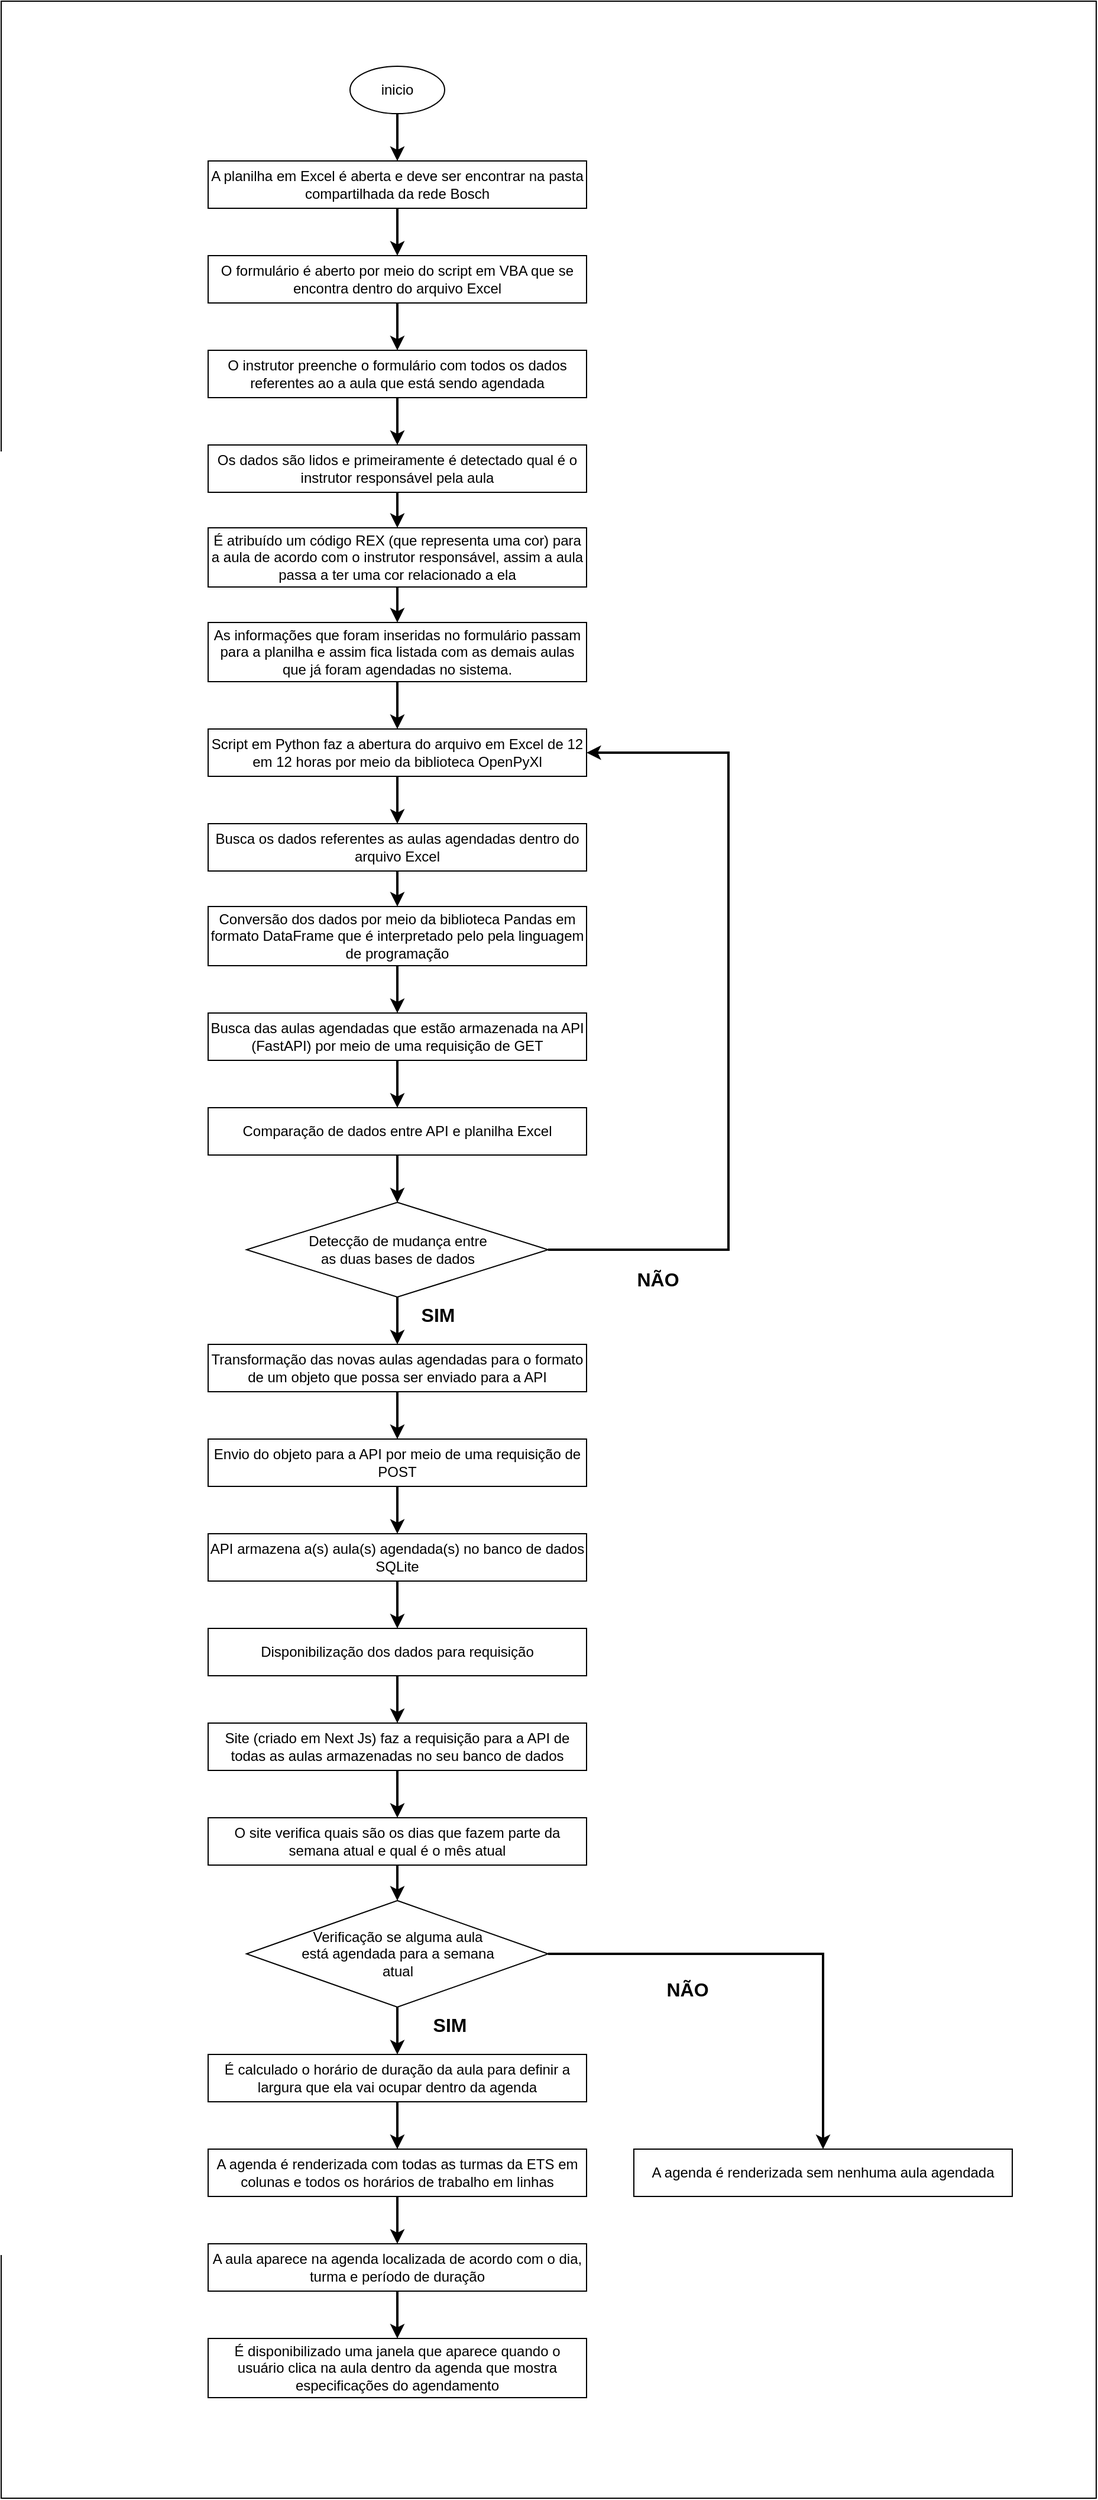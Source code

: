 <mxfile version="21.6.6" type="device">
  <diagram name="Página-1" id="rc1Bp2-EuoJKdFO09NEM">
    <mxGraphModel dx="934" dy="591" grid="1" gridSize="10" guides="1" tooltips="1" connect="1" arrows="1" fold="1" page="1" pageScale="1" pageWidth="827" pageHeight="1169" math="0" shadow="0">
      <root>
        <mxCell id="0" />
        <mxCell id="1" parent="0" />
        <mxCell id="sCkKfZELMnCLLn8VMU1E-67" value="" style="rounded=0;whiteSpace=wrap;html=1;" vertex="1" parent="1">
          <mxGeometry x="315" y="65" width="926" height="2110" as="geometry" />
        </mxCell>
        <mxCell id="sCkKfZELMnCLLn8VMU1E-8" value="" style="edgeStyle=orthogonalEdgeStyle;rounded=0;orthogonalLoop=1;jettySize=auto;html=1;strokeWidth=2;" edge="1" parent="1" source="sCkKfZELMnCLLn8VMU1E-1" target="sCkKfZELMnCLLn8VMU1E-2">
          <mxGeometry relative="1" as="geometry" />
        </mxCell>
        <mxCell id="sCkKfZELMnCLLn8VMU1E-1" value="inicio" style="ellipse;whiteSpace=wrap;html=1;" vertex="1" parent="1">
          <mxGeometry x="610" y="120" width="80" height="40" as="geometry" />
        </mxCell>
        <mxCell id="sCkKfZELMnCLLn8VMU1E-9" value="" style="edgeStyle=orthogonalEdgeStyle;rounded=0;orthogonalLoop=1;jettySize=auto;html=1;strokeWidth=2;" edge="1" parent="1" source="sCkKfZELMnCLLn8VMU1E-2" target="sCkKfZELMnCLLn8VMU1E-3">
          <mxGeometry relative="1" as="geometry" />
        </mxCell>
        <mxCell id="sCkKfZELMnCLLn8VMU1E-2" value="A planilha em Excel é aberta e deve ser encontrar na pasta compartilhada da rede Bosch" style="rounded=0;whiteSpace=wrap;html=1;" vertex="1" parent="1">
          <mxGeometry x="490" y="200" width="320" height="40" as="geometry" />
        </mxCell>
        <mxCell id="sCkKfZELMnCLLn8VMU1E-10" value="" style="edgeStyle=orthogonalEdgeStyle;rounded=0;orthogonalLoop=1;jettySize=auto;html=1;strokeWidth=2;" edge="1" parent="1" source="sCkKfZELMnCLLn8VMU1E-3" target="sCkKfZELMnCLLn8VMU1E-4">
          <mxGeometry relative="1" as="geometry" />
        </mxCell>
        <mxCell id="sCkKfZELMnCLLn8VMU1E-3" value="O formulário é aberto por meio do script em VBA que se encontra dentro do arquivo Excel" style="rounded=0;whiteSpace=wrap;html=1;" vertex="1" parent="1">
          <mxGeometry x="490" y="280" width="320" height="40" as="geometry" />
        </mxCell>
        <mxCell id="sCkKfZELMnCLLn8VMU1E-12" style="edgeStyle=orthogonalEdgeStyle;rounded=0;orthogonalLoop=1;jettySize=auto;html=1;strokeWidth=2;" edge="1" parent="1" source="sCkKfZELMnCLLn8VMU1E-4" target="sCkKfZELMnCLLn8VMU1E-5">
          <mxGeometry relative="1" as="geometry" />
        </mxCell>
        <mxCell id="sCkKfZELMnCLLn8VMU1E-4" value="&lt;div&gt;O instrutor preenche o formulário com todos os dados referentes ao a aula que está sendo agendada&lt;/div&gt;" style="rounded=0;whiteSpace=wrap;html=1;" vertex="1" parent="1">
          <mxGeometry x="490" y="360" width="320" height="40" as="geometry" />
        </mxCell>
        <mxCell id="sCkKfZELMnCLLn8VMU1E-14" style="edgeStyle=orthogonalEdgeStyle;rounded=0;orthogonalLoop=1;jettySize=auto;html=1;entryX=0.5;entryY=0;entryDx=0;entryDy=0;strokeWidth=2;" edge="1" parent="1" source="sCkKfZELMnCLLn8VMU1E-5" target="sCkKfZELMnCLLn8VMU1E-6">
          <mxGeometry relative="1" as="geometry" />
        </mxCell>
        <mxCell id="sCkKfZELMnCLLn8VMU1E-5" value="Os dados são lidos e primeiramente é detectado qual é o instrutor responsável pela aula" style="rounded=0;whiteSpace=wrap;html=1;" vertex="1" parent="1">
          <mxGeometry x="490" y="440" width="320" height="40" as="geometry" />
        </mxCell>
        <mxCell id="sCkKfZELMnCLLn8VMU1E-15" style="edgeStyle=orthogonalEdgeStyle;rounded=0;orthogonalLoop=1;jettySize=auto;html=1;exitX=0.5;exitY=1;exitDx=0;exitDy=0;entryX=0.5;entryY=0;entryDx=0;entryDy=0;strokeWidth=2;" edge="1" parent="1" source="sCkKfZELMnCLLn8VMU1E-6" target="sCkKfZELMnCLLn8VMU1E-7">
          <mxGeometry relative="1" as="geometry" />
        </mxCell>
        <mxCell id="sCkKfZELMnCLLn8VMU1E-6" value="É atribuído um código REX (que representa uma cor) para a aula de acordo com o instrutor responsável, assim a aula passa a ter uma cor relacionado a ela" style="rounded=0;whiteSpace=wrap;html=1;" vertex="1" parent="1">
          <mxGeometry x="490" y="510" width="320" height="50" as="geometry" />
        </mxCell>
        <mxCell id="sCkKfZELMnCLLn8VMU1E-18" value="" style="edgeStyle=orthogonalEdgeStyle;rounded=0;orthogonalLoop=1;jettySize=auto;html=1;strokeWidth=2;entryX=0.5;entryY=0;entryDx=0;entryDy=0;" edge="1" parent="1" source="sCkKfZELMnCLLn8VMU1E-7" target="sCkKfZELMnCLLn8VMU1E-19">
          <mxGeometry relative="1" as="geometry" />
        </mxCell>
        <mxCell id="sCkKfZELMnCLLn8VMU1E-7" value="As informações que foram inseridas no formulário passam para a planilha e assim fica listada com as demais aulas que já foram agendadas no sistema." style="rounded=0;whiteSpace=wrap;html=1;" vertex="1" parent="1">
          <mxGeometry x="490" y="590" width="320" height="50" as="geometry" />
        </mxCell>
        <mxCell id="sCkKfZELMnCLLn8VMU1E-23" value="" style="edgeStyle=orthogonalEdgeStyle;rounded=0;orthogonalLoop=1;jettySize=auto;html=1;strokeWidth=2;" edge="1" parent="1" source="sCkKfZELMnCLLn8VMU1E-17" target="sCkKfZELMnCLLn8VMU1E-22">
          <mxGeometry relative="1" as="geometry" />
        </mxCell>
        <mxCell id="sCkKfZELMnCLLn8VMU1E-17" value="Busca os dados referentes as aulas agendadas dentro do arquivo Excel" style="rounded=0;whiteSpace=wrap;html=1;" vertex="1" parent="1">
          <mxGeometry x="490" y="760" width="320" height="40" as="geometry" />
        </mxCell>
        <mxCell id="sCkKfZELMnCLLn8VMU1E-20" value="" style="edgeStyle=orthogonalEdgeStyle;rounded=0;orthogonalLoop=1;jettySize=auto;html=1;strokeWidth=2;" edge="1" parent="1" source="sCkKfZELMnCLLn8VMU1E-19" target="sCkKfZELMnCLLn8VMU1E-17">
          <mxGeometry relative="1" as="geometry" />
        </mxCell>
        <mxCell id="sCkKfZELMnCLLn8VMU1E-19" value="Script em Python faz a abertura do arquivo em Excel de 12 em 12 horas por meio da biblioteca OpenPyXl" style="rounded=0;whiteSpace=wrap;html=1;" vertex="1" parent="1">
          <mxGeometry x="490" y="680" width="320" height="40" as="geometry" />
        </mxCell>
        <mxCell id="sCkKfZELMnCLLn8VMU1E-27" value="" style="edgeStyle=orthogonalEdgeStyle;rounded=0;orthogonalLoop=1;jettySize=auto;html=1;strokeWidth=2;" edge="1" parent="1" source="sCkKfZELMnCLLn8VMU1E-22" target="sCkKfZELMnCLLn8VMU1E-26">
          <mxGeometry relative="1" as="geometry" />
        </mxCell>
        <mxCell id="sCkKfZELMnCLLn8VMU1E-22" value="Conversão dos dados por meio da biblioteca Pandas em formato DataFrame que é interpretado pelo pela linguagem de programação" style="rounded=0;whiteSpace=wrap;html=1;" vertex="1" parent="1">
          <mxGeometry x="490" y="830" width="320" height="50" as="geometry" />
        </mxCell>
        <mxCell id="sCkKfZELMnCLLn8VMU1E-37" value="" style="edgeStyle=orthogonalEdgeStyle;rounded=0;orthogonalLoop=1;jettySize=auto;html=1;strokeWidth=2;" edge="1" parent="1" source="sCkKfZELMnCLLn8VMU1E-24" target="sCkKfZELMnCLLn8VMU1E-36">
          <mxGeometry relative="1" as="geometry" />
        </mxCell>
        <mxCell id="sCkKfZELMnCLLn8VMU1E-39" style="edgeStyle=orthogonalEdgeStyle;rounded=0;orthogonalLoop=1;jettySize=auto;html=1;exitX=1;exitY=0.5;exitDx=0;exitDy=0;entryX=1;entryY=0.5;entryDx=0;entryDy=0;strokeWidth=2;" edge="1" parent="1" source="sCkKfZELMnCLLn8VMU1E-24" target="sCkKfZELMnCLLn8VMU1E-19">
          <mxGeometry relative="1" as="geometry">
            <mxPoint x="880" y="1120" as="sourcePoint" />
            <mxPoint x="940" y="720" as="targetPoint" />
            <Array as="points">
              <mxPoint x="930" y="1120" />
              <mxPoint x="930" y="700" />
            </Array>
          </mxGeometry>
        </mxCell>
        <mxCell id="sCkKfZELMnCLLn8VMU1E-24" value="&lt;div&gt;Detecção de mudança entre&lt;/div&gt;&lt;div&gt;as duas bases de dados&lt;br&gt;&lt;/div&gt;" style="rhombus;whiteSpace=wrap;html=1;" vertex="1" parent="1">
          <mxGeometry x="522.5" y="1080" width="255" height="80" as="geometry" />
        </mxCell>
        <mxCell id="sCkKfZELMnCLLn8VMU1E-30" value="" style="edgeStyle=orthogonalEdgeStyle;rounded=0;orthogonalLoop=1;jettySize=auto;html=1;strokeWidth=2;" edge="1" parent="1" source="sCkKfZELMnCLLn8VMU1E-26" target="sCkKfZELMnCLLn8VMU1E-29">
          <mxGeometry relative="1" as="geometry" />
        </mxCell>
        <mxCell id="sCkKfZELMnCLLn8VMU1E-26" value="&lt;div&gt;Busca das aulas agendadas que estão armazenada na API (FastAPI) por meio de uma requisição de GET&lt;/div&gt;" style="rounded=0;whiteSpace=wrap;html=1;" vertex="1" parent="1">
          <mxGeometry x="490" y="920" width="320" height="40" as="geometry" />
        </mxCell>
        <mxCell id="sCkKfZELMnCLLn8VMU1E-31" value="" style="edgeStyle=orthogonalEdgeStyle;rounded=0;orthogonalLoop=1;jettySize=auto;html=1;" edge="1" parent="1" source="sCkKfZELMnCLLn8VMU1E-29" target="sCkKfZELMnCLLn8VMU1E-24">
          <mxGeometry relative="1" as="geometry" />
        </mxCell>
        <mxCell id="sCkKfZELMnCLLn8VMU1E-32" value="" style="edgeStyle=orthogonalEdgeStyle;rounded=0;orthogonalLoop=1;jettySize=auto;html=1;strokeWidth=2;" edge="1" parent="1" source="sCkKfZELMnCLLn8VMU1E-29" target="sCkKfZELMnCLLn8VMU1E-24">
          <mxGeometry relative="1" as="geometry" />
        </mxCell>
        <mxCell id="sCkKfZELMnCLLn8VMU1E-29" value="Comparação de dados entre API e planilha Excel" style="rounded=0;whiteSpace=wrap;html=1;" vertex="1" parent="1">
          <mxGeometry x="490" y="1000" width="320" height="40" as="geometry" />
        </mxCell>
        <mxCell id="sCkKfZELMnCLLn8VMU1E-42" value="" style="edgeStyle=orthogonalEdgeStyle;rounded=0;orthogonalLoop=1;jettySize=auto;html=1;strokeWidth=2;" edge="1" parent="1" source="sCkKfZELMnCLLn8VMU1E-36" target="sCkKfZELMnCLLn8VMU1E-41">
          <mxGeometry relative="1" as="geometry" />
        </mxCell>
        <mxCell id="sCkKfZELMnCLLn8VMU1E-36" value="Transformação das novas aulas agendadas para o formato de um objeto que possa ser enviado para a API" style="rounded=0;whiteSpace=wrap;html=1;" vertex="1" parent="1">
          <mxGeometry x="490" y="1200" width="320" height="40" as="geometry" />
        </mxCell>
        <mxCell id="sCkKfZELMnCLLn8VMU1E-38" value="&lt;font style=&quot;font-size: 16px;&quot;&gt;&lt;b&gt;SIM&lt;/b&gt;&lt;/font&gt;" style="text;html=1;align=center;verticalAlign=middle;resizable=0;points=[];autosize=1;strokeColor=none;fillColor=none;" vertex="1" parent="1">
          <mxGeometry x="659" y="1160" width="50" height="30" as="geometry" />
        </mxCell>
        <mxCell id="sCkKfZELMnCLLn8VMU1E-40" value="&lt;font style=&quot;font-size: 16px;&quot;&gt;&lt;b&gt;NÃO&lt;/b&gt;&lt;/font&gt;" style="text;html=1;align=center;verticalAlign=middle;resizable=0;points=[];autosize=1;strokeColor=none;fillColor=none;" vertex="1" parent="1">
          <mxGeometry x="840" y="1130" width="60" height="30" as="geometry" />
        </mxCell>
        <mxCell id="sCkKfZELMnCLLn8VMU1E-44" value="" style="edgeStyle=orthogonalEdgeStyle;rounded=0;orthogonalLoop=1;jettySize=auto;html=1;strokeWidth=2;" edge="1" parent="1" source="sCkKfZELMnCLLn8VMU1E-41" target="sCkKfZELMnCLLn8VMU1E-43">
          <mxGeometry relative="1" as="geometry" />
        </mxCell>
        <mxCell id="sCkKfZELMnCLLn8VMU1E-41" value="Envio do objeto para a API por meio de uma requisição de POST" style="rounded=0;whiteSpace=wrap;html=1;" vertex="1" parent="1">
          <mxGeometry x="490" y="1280" width="320" height="40" as="geometry" />
        </mxCell>
        <mxCell id="sCkKfZELMnCLLn8VMU1E-46" value="" style="edgeStyle=orthogonalEdgeStyle;rounded=0;orthogonalLoop=1;jettySize=auto;html=1;strokeWidth=2;" edge="1" parent="1" source="sCkKfZELMnCLLn8VMU1E-43" target="sCkKfZELMnCLLn8VMU1E-45">
          <mxGeometry relative="1" as="geometry" />
        </mxCell>
        <mxCell id="sCkKfZELMnCLLn8VMU1E-43" value="API armazena a(s) aula(s) agendada(s) no banco de dados SQLite" style="rounded=0;whiteSpace=wrap;html=1;" vertex="1" parent="1">
          <mxGeometry x="490" y="1360" width="320" height="40" as="geometry" />
        </mxCell>
        <mxCell id="sCkKfZELMnCLLn8VMU1E-48" value="" style="edgeStyle=orthogonalEdgeStyle;rounded=0;orthogonalLoop=1;jettySize=auto;html=1;strokeWidth=2;" edge="1" parent="1" source="sCkKfZELMnCLLn8VMU1E-45" target="sCkKfZELMnCLLn8VMU1E-47">
          <mxGeometry relative="1" as="geometry" />
        </mxCell>
        <mxCell id="sCkKfZELMnCLLn8VMU1E-45" value="Disponibilização dos dados para requisição" style="rounded=0;whiteSpace=wrap;html=1;" vertex="1" parent="1">
          <mxGeometry x="490" y="1440" width="320" height="40" as="geometry" />
        </mxCell>
        <mxCell id="sCkKfZELMnCLLn8VMU1E-50" value="" style="edgeStyle=orthogonalEdgeStyle;rounded=0;orthogonalLoop=1;jettySize=auto;html=1;strokeWidth=2;" edge="1" parent="1" source="sCkKfZELMnCLLn8VMU1E-47" target="sCkKfZELMnCLLn8VMU1E-49">
          <mxGeometry relative="1" as="geometry" />
        </mxCell>
        <mxCell id="sCkKfZELMnCLLn8VMU1E-47" value="Site (criado em Next Js) faz a requisição para a API de todas as aulas armazenadas no seu banco de dados" style="rounded=0;whiteSpace=wrap;html=1;" vertex="1" parent="1">
          <mxGeometry x="490" y="1520" width="320" height="40" as="geometry" />
        </mxCell>
        <mxCell id="sCkKfZELMnCLLn8VMU1E-53" value="" style="edgeStyle=orthogonalEdgeStyle;rounded=0;orthogonalLoop=1;jettySize=auto;html=1;strokeWidth=2;" edge="1" parent="1" source="sCkKfZELMnCLLn8VMU1E-49" target="sCkKfZELMnCLLn8VMU1E-52">
          <mxGeometry relative="1" as="geometry" />
        </mxCell>
        <mxCell id="sCkKfZELMnCLLn8VMU1E-49" value="O site verifica quais são os dias que fazem parte da semana atual e qual é o mês atual" style="rounded=0;whiteSpace=wrap;html=1;" vertex="1" parent="1">
          <mxGeometry x="490" y="1600" width="320" height="40" as="geometry" />
        </mxCell>
        <mxCell id="sCkKfZELMnCLLn8VMU1E-55" value="" style="edgeStyle=orthogonalEdgeStyle;rounded=0;orthogonalLoop=1;jettySize=auto;html=1;strokeWidth=2;" edge="1" parent="1" source="sCkKfZELMnCLLn8VMU1E-52" target="sCkKfZELMnCLLn8VMU1E-54">
          <mxGeometry relative="1" as="geometry" />
        </mxCell>
        <mxCell id="sCkKfZELMnCLLn8VMU1E-65" style="edgeStyle=orthogonalEdgeStyle;rounded=0;orthogonalLoop=1;jettySize=auto;html=1;exitX=1;exitY=0.5;exitDx=0;exitDy=0;strokeWidth=2;" edge="1" parent="1" source="sCkKfZELMnCLLn8VMU1E-52" target="sCkKfZELMnCLLn8VMU1E-62">
          <mxGeometry relative="1" as="geometry" />
        </mxCell>
        <mxCell id="sCkKfZELMnCLLn8VMU1E-52" value="&lt;div&gt;Verificação se alguma aula&lt;/div&gt;&lt;div&gt;está agendada para a semana&lt;/div&gt;&lt;div&gt;atual&lt;br&gt;&lt;/div&gt;" style="rhombus;whiteSpace=wrap;html=1;" vertex="1" parent="1">
          <mxGeometry x="522.5" y="1670" width="255" height="90" as="geometry" />
        </mxCell>
        <mxCell id="sCkKfZELMnCLLn8VMU1E-58" value="" style="edgeStyle=orthogonalEdgeStyle;rounded=0;orthogonalLoop=1;jettySize=auto;html=1;strokeWidth=2;" edge="1" parent="1" source="sCkKfZELMnCLLn8VMU1E-54" target="sCkKfZELMnCLLn8VMU1E-57">
          <mxGeometry relative="1" as="geometry" />
        </mxCell>
        <mxCell id="sCkKfZELMnCLLn8VMU1E-54" value="É calculado o horário de duração da aula para definir a largura que ela vai ocupar dentro da agenda" style="rounded=0;whiteSpace=wrap;html=1;" vertex="1" parent="1">
          <mxGeometry x="490" y="1800" width="320" height="40" as="geometry" />
        </mxCell>
        <mxCell id="sCkKfZELMnCLLn8VMU1E-56" value="&lt;font style=&quot;font-size: 16px;&quot;&gt;&lt;b&gt;SIM&lt;/b&gt;&lt;/font&gt;" style="text;html=1;align=center;verticalAlign=middle;resizable=0;points=[];autosize=1;strokeColor=none;fillColor=none;" vertex="1" parent="1">
          <mxGeometry x="669" y="1760" width="50" height="30" as="geometry" />
        </mxCell>
        <mxCell id="sCkKfZELMnCLLn8VMU1E-60" value="" style="edgeStyle=orthogonalEdgeStyle;rounded=0;orthogonalLoop=1;jettySize=auto;html=1;strokeWidth=2;" edge="1" parent="1" source="sCkKfZELMnCLLn8VMU1E-57" target="sCkKfZELMnCLLn8VMU1E-59">
          <mxGeometry relative="1" as="geometry" />
        </mxCell>
        <mxCell id="sCkKfZELMnCLLn8VMU1E-57" value="A agenda é renderizada com todas as turmas da ETS em colunas e todos os horários de trabalho em linhas" style="rounded=0;whiteSpace=wrap;html=1;" vertex="1" parent="1">
          <mxGeometry x="490" y="1880" width="320" height="40" as="geometry" />
        </mxCell>
        <mxCell id="sCkKfZELMnCLLn8VMU1E-64" value="" style="edgeStyle=orthogonalEdgeStyle;rounded=0;orthogonalLoop=1;jettySize=auto;html=1;strokeWidth=2;" edge="1" parent="1" source="sCkKfZELMnCLLn8VMU1E-59" target="sCkKfZELMnCLLn8VMU1E-63">
          <mxGeometry relative="1" as="geometry" />
        </mxCell>
        <mxCell id="sCkKfZELMnCLLn8VMU1E-59" value="A aula aparece na agenda localizada de acordo com o dia, turma e período de duração" style="rounded=0;whiteSpace=wrap;html=1;" vertex="1" parent="1">
          <mxGeometry x="490" y="1960" width="320" height="40" as="geometry" />
        </mxCell>
        <mxCell id="sCkKfZELMnCLLn8VMU1E-62" value="A agenda é renderizada sem nenhuma aula agendada" style="rounded=0;whiteSpace=wrap;html=1;" vertex="1" parent="1">
          <mxGeometry x="850" y="1880" width="320" height="40" as="geometry" />
        </mxCell>
        <mxCell id="sCkKfZELMnCLLn8VMU1E-63" value="É disponibilizado uma janela que aparece quando o usuário clica na aula dentro da agenda que mostra especificações do agendamento" style="rounded=0;whiteSpace=wrap;html=1;" vertex="1" parent="1">
          <mxGeometry x="490" y="2040" width="320" height="50" as="geometry" />
        </mxCell>
        <mxCell id="sCkKfZELMnCLLn8VMU1E-66" value="&lt;font style=&quot;font-size: 16px;&quot;&gt;&lt;b&gt;NÃO&lt;/b&gt;&lt;/font&gt;" style="text;html=1;align=center;verticalAlign=middle;resizable=0;points=[];autosize=1;strokeColor=none;fillColor=none;" vertex="1" parent="1">
          <mxGeometry x="865" y="1730" width="60" height="30" as="geometry" />
        </mxCell>
      </root>
    </mxGraphModel>
  </diagram>
</mxfile>
